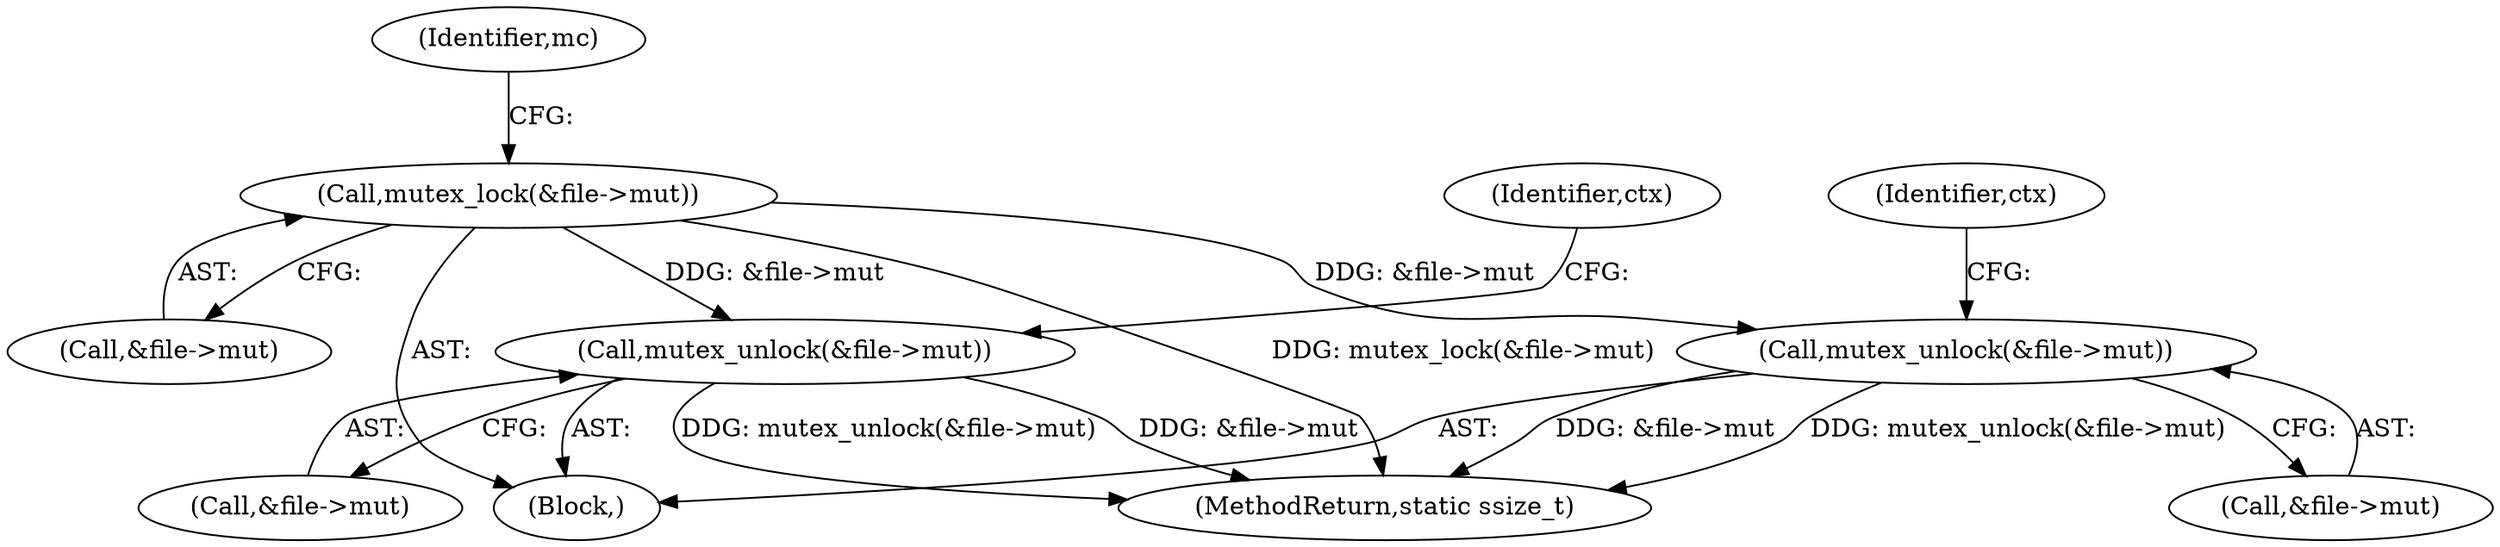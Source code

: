 digraph "0_linux_cb2595c1393b4a5211534e6f0a0fbad369e21ad8_0@API" {
"1000175" [label="(Call,mutex_lock(&file->mut))"];
"1000267" [label="(Call,mutex_unlock(&file->mut))"];
"1000310" [label="(Call,mutex_unlock(&file->mut))"];
"1000268" [label="(Call,&file->mut)"];
"1000176" [label="(Call,&file->mut)"];
"1000104" [label="(Block,)"];
"1000175" [label="(Call,mutex_lock(&file->mut))"];
"1000316" [label="(Identifier,ctx)"];
"1000319" [label="(MethodReturn,static ssize_t)"];
"1000267" [label="(Call,mutex_unlock(&file->mut))"];
"1000311" [label="(Call,&file->mut)"];
"1000310" [label="(Call,mutex_unlock(&file->mut))"];
"1000273" [label="(Identifier,ctx)"];
"1000181" [label="(Identifier,mc)"];
"1000175" -> "1000104"  [label="AST: "];
"1000175" -> "1000176"  [label="CFG: "];
"1000176" -> "1000175"  [label="AST: "];
"1000181" -> "1000175"  [label="CFG: "];
"1000175" -> "1000319"  [label="DDG: mutex_lock(&file->mut)"];
"1000175" -> "1000267"  [label="DDG: &file->mut"];
"1000175" -> "1000310"  [label="DDG: &file->mut"];
"1000267" -> "1000104"  [label="AST: "];
"1000267" -> "1000268"  [label="CFG: "];
"1000268" -> "1000267"  [label="AST: "];
"1000273" -> "1000267"  [label="CFG: "];
"1000267" -> "1000319"  [label="DDG: &file->mut"];
"1000267" -> "1000319"  [label="DDG: mutex_unlock(&file->mut)"];
"1000310" -> "1000104"  [label="AST: "];
"1000310" -> "1000311"  [label="CFG: "];
"1000311" -> "1000310"  [label="AST: "];
"1000316" -> "1000310"  [label="CFG: "];
"1000310" -> "1000319"  [label="DDG: mutex_unlock(&file->mut)"];
"1000310" -> "1000319"  [label="DDG: &file->mut"];
}

